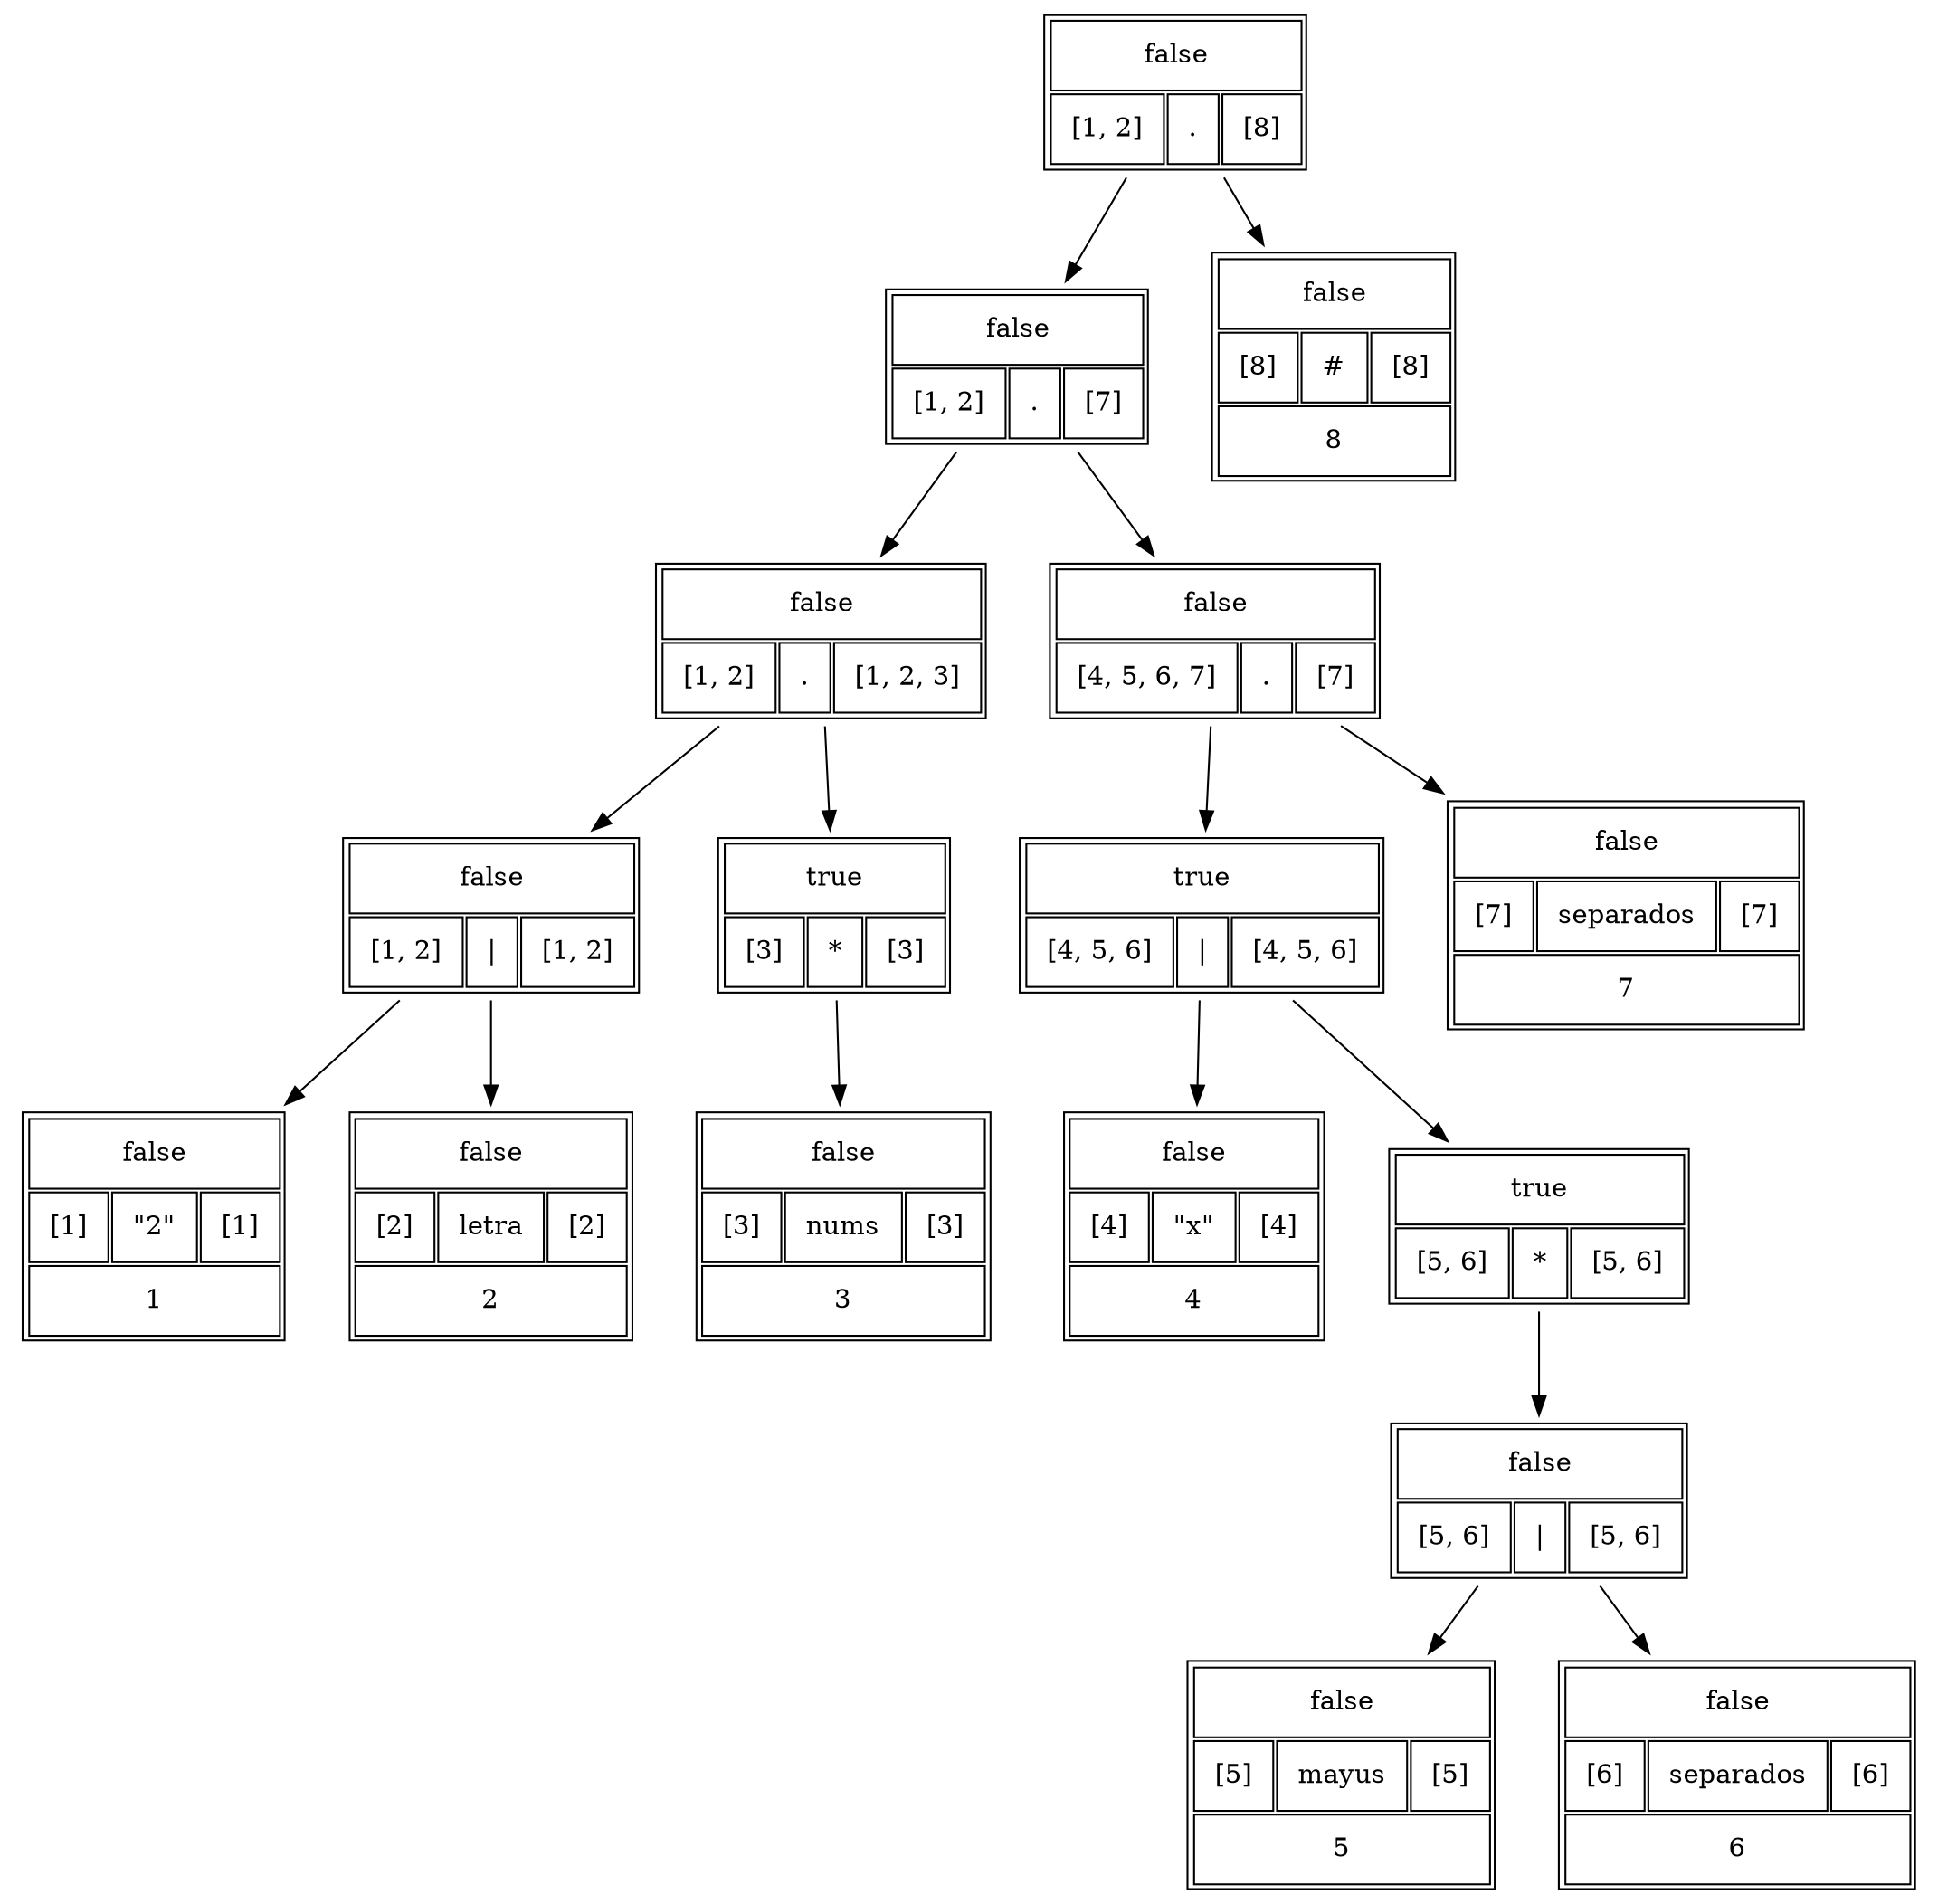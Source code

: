 digraph test {
N_1[shape = none label=<
 <TABLE border="1" cellspacing="2" cellpadding="10" >
 <TR>
 <TD colspan="3">false</TD>
 </TR>
 <TR>
 <TD>[1, 2]</TD>
 <TD>.</TD>
 <TD>[8]</TD>
 </TR>
 </TABLE>>];N_2[shape = none label=<
 <TABLE border="1" cellspacing="2" cellpadding="10" >
 <TR>
 <TD colspan="3">false</TD>
 </TR>
 <TR>
 <TD>[1, 2]</TD>
 <TD>.</TD>
 <TD>[7]</TD>
 </TR>
 </TABLE>>];N_1 -> N_2;
N_3[shape = none label=<
 <TABLE border="1" cellspacing="2" cellpadding="10" >
 <TR>
 <TD colspan="3">false</TD>
 </TR>
 <TR>
 <TD>[1, 2]</TD>
 <TD>.</TD>
 <TD>[1, 2, 3]</TD>
 </TR>
 </TABLE>>];N_2 -> N_3;
N_4[shape = none label=<
 <TABLE border="1" cellspacing="2" cellpadding="10" >
 <TR>
 <TD colspan="3">false</TD>
 </TR>
 <TR>
 <TD>[1, 2]</TD>
 <TD>|</TD>
 <TD>[1, 2]</TD>
 </TR>
 </TABLE>>];N_3 -> N_4;
N_5[shape = none label=<
 <TABLE border="1" cellspacing="2" cellpadding="10" >
 <TR>
 <TD colspan="3">false</TD>
 </TR>
 <TR>
 <TD>[1]</TD>
 <TD>"2"</TD>
 <TD>[1]</TD>
 </TR>
 <TR>
 <TD colspan="3">1</TD>
 </TR>
 </TABLE>>];N_4 -> N_5;
N_6[shape = none label=<
 <TABLE border="1" cellspacing="2" cellpadding="10" >
 <TR>
 <TD colspan="3">false</TD>
 </TR>
 <TR>
 <TD>[2]</TD>
 <TD>letra</TD>
 <TD>[2]</TD>
 </TR>
 <TR>
 <TD colspan="3">2</TD>
 </TR>
 </TABLE>>];N_4 -> N_6;
N_7[shape = none label=<
 <TABLE border="1" cellspacing="2" cellpadding="10" >
 <TR>
 <TD colspan="3">true</TD>
 </TR>
 <TR>
 <TD>[3]</TD>
 <TD>*</TD>
 <TD>[3]</TD>
 </TR>
 </TABLE>>];N_3 -> N_7;
N_8[shape = none label=<
 <TABLE border="1" cellspacing="2" cellpadding="10" >
 <TR>
 <TD colspan="3">false</TD>
 </TR>
 <TR>
 <TD>[3]</TD>
 <TD>nums</TD>
 <TD>[3]</TD>
 </TR>
 <TR>
 <TD colspan="3">3</TD>
 </TR>
 </TABLE>>];N_7 -> N_8;
N_9[shape = none label=<
 <TABLE border="1" cellspacing="2" cellpadding="10" >
 <TR>
 <TD colspan="3">false</TD>
 </TR>
 <TR>
 <TD>[4, 5, 6, 7]</TD>
 <TD>.</TD>
 <TD>[7]</TD>
 </TR>
 </TABLE>>];N_2 -> N_9;
N_10[shape = none label=<
 <TABLE border="1" cellspacing="2" cellpadding="10" >
 <TR>
 <TD colspan="3">true</TD>
 </TR>
 <TR>
 <TD>[4, 5, 6]</TD>
 <TD>|</TD>
 <TD>[4, 5, 6]</TD>
 </TR>
 </TABLE>>];N_9 -> N_10;
N_11[shape = none label=<
 <TABLE border="1" cellspacing="2" cellpadding="10" >
 <TR>
 <TD colspan="3">false</TD>
 </TR>
 <TR>
 <TD>[4]</TD>
 <TD>"x"</TD>
 <TD>[4]</TD>
 </TR>
 <TR>
 <TD colspan="3">4</TD>
 </TR>
 </TABLE>>];N_10 -> N_11;
N_12[shape = none label=<
 <TABLE border="1" cellspacing="2" cellpadding="10" >
 <TR>
 <TD colspan="3">true</TD>
 </TR>
 <TR>
 <TD>[5, 6]</TD>
 <TD>*</TD>
 <TD>[5, 6]</TD>
 </TR>
 </TABLE>>];N_10 -> N_12;
N_13[shape = none label=<
 <TABLE border="1" cellspacing="2" cellpadding="10" >
 <TR>
 <TD colspan="3">false</TD>
 </TR>
 <TR>
 <TD>[5, 6]</TD>
 <TD>|</TD>
 <TD>[5, 6]</TD>
 </TR>
 </TABLE>>];N_12 -> N_13;
N_14[shape = none label=<
 <TABLE border="1" cellspacing="2" cellpadding="10" >
 <TR>
 <TD colspan="3">false</TD>
 </TR>
 <TR>
 <TD>[5]</TD>
 <TD>mayus</TD>
 <TD>[5]</TD>
 </TR>
 <TR>
 <TD colspan="3">5</TD>
 </TR>
 </TABLE>>];N_13 -> N_14;
N_15[shape = none label=<
 <TABLE border="1" cellspacing="2" cellpadding="10" >
 <TR>
 <TD colspan="3">false</TD>
 </TR>
 <TR>
 <TD>[6]</TD>
 <TD>separados</TD>
 <TD>[6]</TD>
 </TR>
 <TR>
 <TD colspan="3">6</TD>
 </TR>
 </TABLE>>];N_13 -> N_15;
N_16[shape = none label=<
 <TABLE border="1" cellspacing="2" cellpadding="10" >
 <TR>
 <TD colspan="3">false</TD>
 </TR>
 <TR>
 <TD>[7]</TD>
 <TD>separados</TD>
 <TD>[7]</TD>
 </TR>
 <TR>
 <TD colspan="3">7</TD>
 </TR>
 </TABLE>>];N_9 -> N_16;
N_17[shape = none label=<
 <TABLE border="1" cellspacing="2" cellpadding="10" >
 <TR>
 <TD colspan="3">false</TD>
 </TR>
 <TR>
 <TD>[8]</TD>
 <TD>#</TD>
 <TD>[8]</TD>
 </TR>
 <TR>
 <TD colspan="3">8</TD>
 </TR>
 </TABLE>>];N_1 -> N_17;
}

